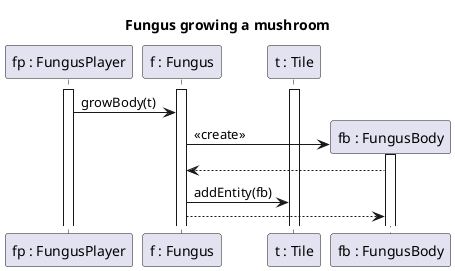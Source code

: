@startuml Fungus mushroom

title Fungus growing a mushroom

participant "fp : FungusPlayer" as Fp
participant "f : Fungus" as F
participant "t : Tile" as T
participant "fb : FungusBody" as Fb

activate Fp
activate F
activate T

Fp -> F : growBody(t)
F -> Fb ** : <<create>>
activate Fb
Fb --> F
F -> T : addEntity(fb)
F --> Fb


@enduml